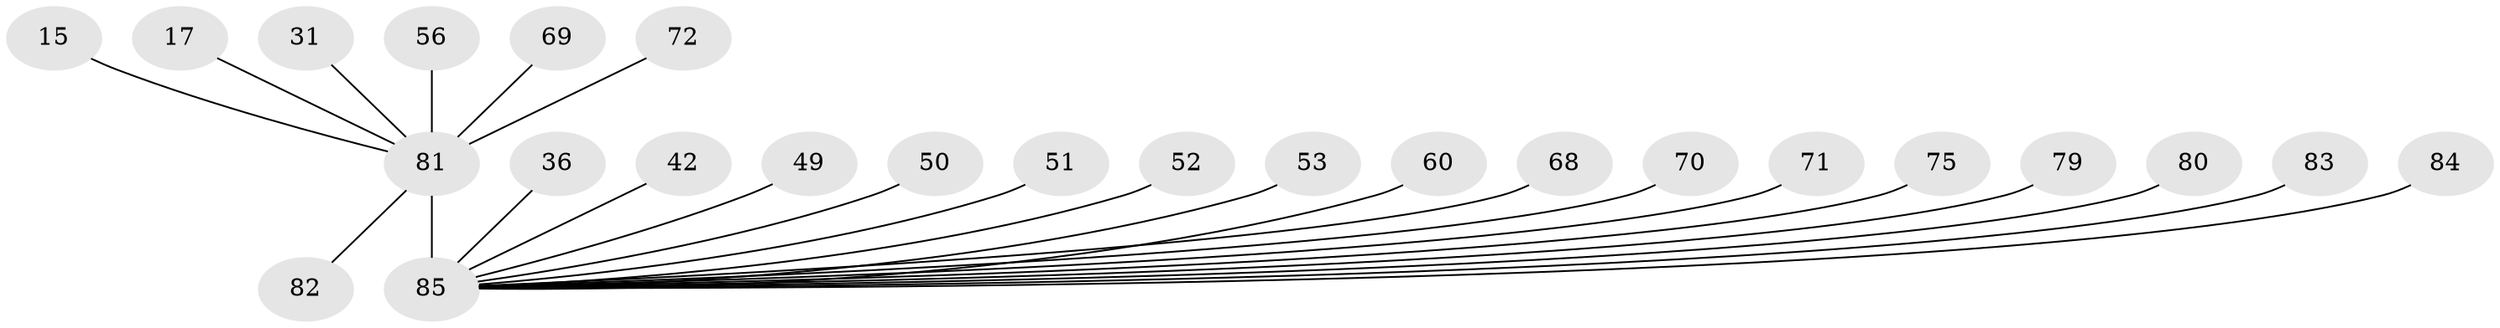 // original degree distribution, {15: 0.011764705882352941, 26: 0.011764705882352941, 5: 0.023529411764705882, 2: 0.3411764705882353, 7: 0.047058823529411764, 1: 0.3764705882352941, 3: 0.10588235294117647, 13: 0.011764705882352941, 4: 0.047058823529411764, 8: 0.011764705882352941, 9: 0.011764705882352941}
// Generated by graph-tools (version 1.1) at 2025/50/03/04/25 21:50:32]
// undirected, 25 vertices, 24 edges
graph export_dot {
graph [start="1"]
  node [color=gray90,style=filled];
  15;
  17;
  31;
  36;
  42;
  49;
  50;
  51;
  52;
  53;
  56;
  60;
  68 [super="+19"];
  69;
  70;
  71;
  72;
  75;
  79;
  80;
  81 [super="+78+58"];
  82;
  83 [super="+77"];
  84 [super="+67"];
  85 [super="+9+4+33+44+59+55+64+6+10+65+12+40+35+13+22+27"];
  15 -- 81;
  17 -- 81;
  31 -- 81;
  36 -- 85;
  42 -- 85;
  49 -- 85;
  50 -- 85;
  51 -- 85;
  52 -- 85;
  53 -- 85;
  56 -- 81;
  60 -- 85;
  68 -- 85;
  69 -- 81 [weight=2];
  70 -- 85 [weight=2];
  71 -- 85;
  72 -- 81;
  75 -- 85;
  79 -- 85;
  80 -- 85;
  81 -- 85 [weight=27];
  81 -- 82;
  83 -- 85 [weight=3];
  84 -- 85;
}
